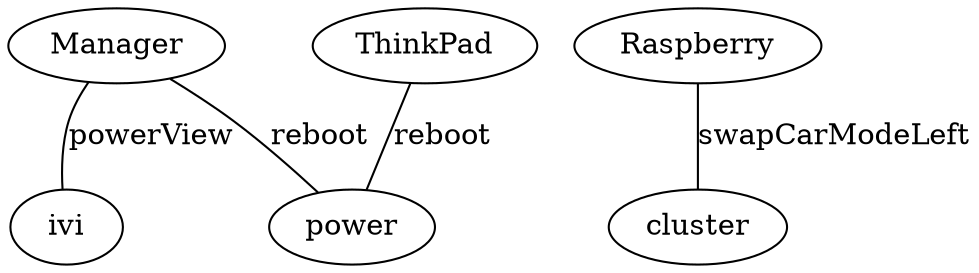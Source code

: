 graph G {
	Manager -- power [label=reboot]
	Manager -- ivi [label=powerView]
	ThinkPad -- power [label=reboot]
	Raspberry -- cluster [label=swapCarModeLeft]
}
